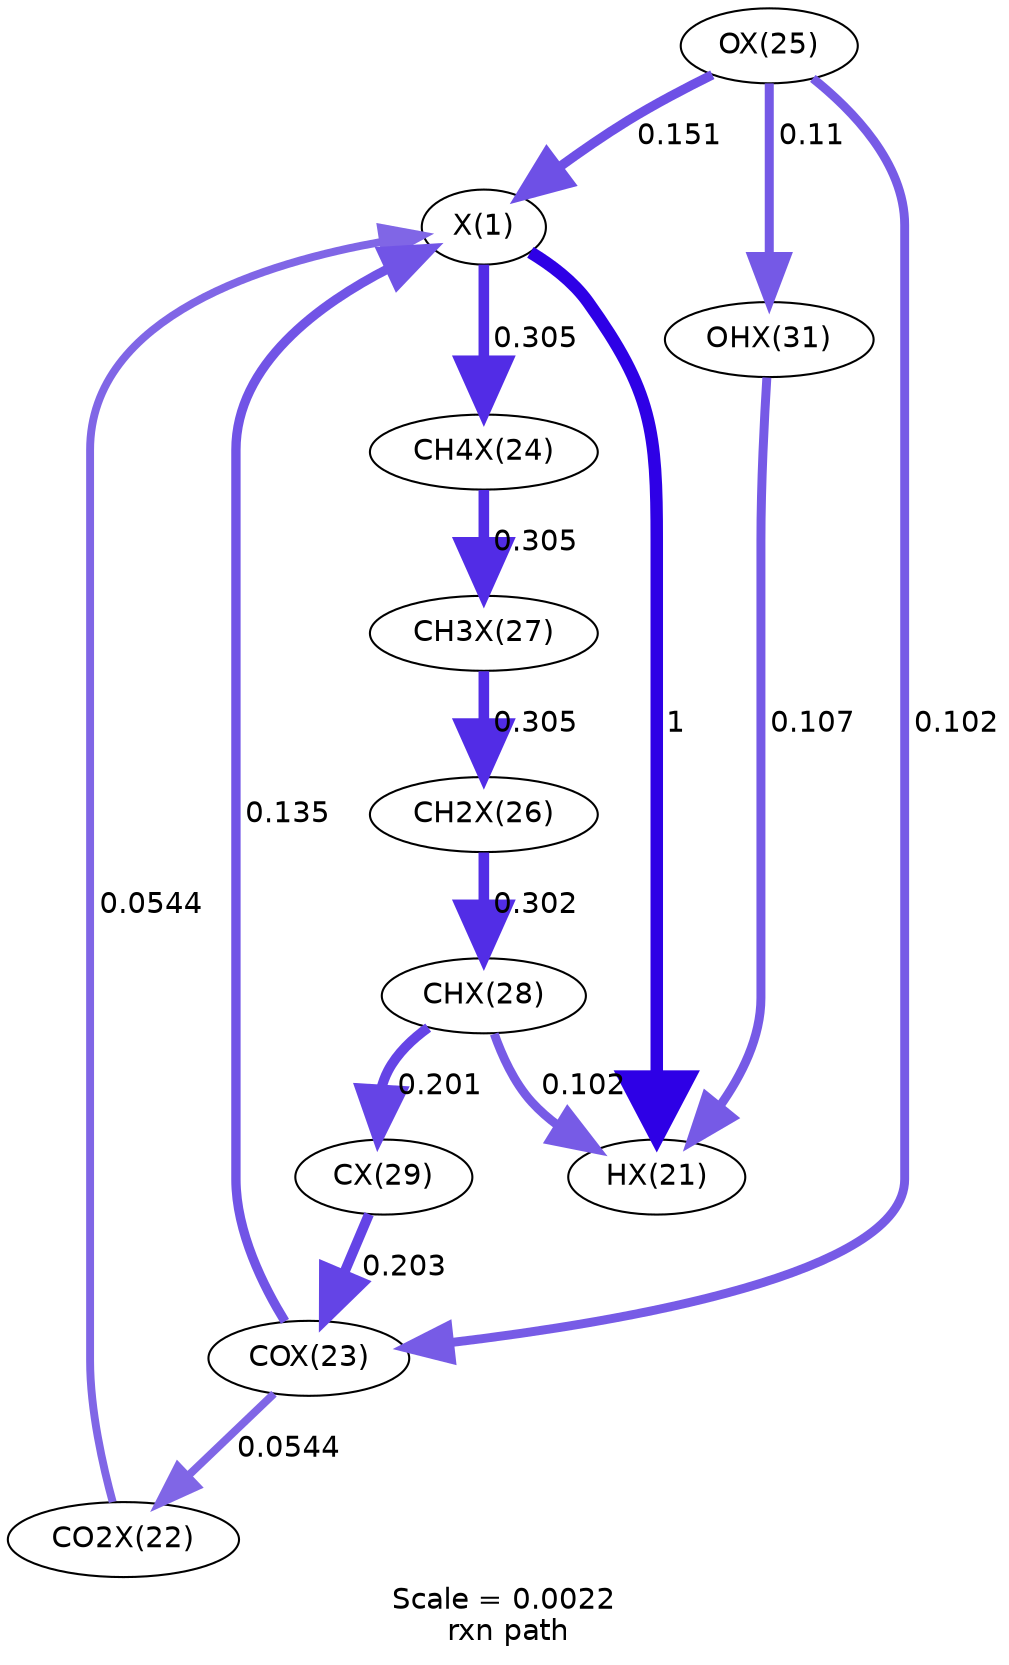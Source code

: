 digraph reaction_paths {
center=1;
s0 -> s1[fontname="Helvetica", penwidth=6, arrowsize=3, color="0.7, 1.5, 0.9"
, label=" 1"];
s2 -> s0[fontname="Helvetica", penwidth=3.8, arrowsize=1.9, color="0.7, 0.554, 0.9"
, label=" 0.0544"];
s3 -> s0[fontname="Helvetica", penwidth=4.49, arrowsize=2.24, color="0.7, 0.635, 0.9"
, label=" 0.135"];
s5 -> s0[fontname="Helvetica", penwidth=4.57, arrowsize=2.29, color="0.7, 0.651, 0.9"
, label=" 0.151"];
s0 -> s4[fontname="Helvetica", penwidth=5.1, arrowsize=2.55, color="0.7, 0.805, 0.9"
, label=" 0.305"];
s8 -> s1[fontname="Helvetica", penwidth=4.27, arrowsize=2.14, color="0.7, 0.602, 0.9"
, label=" 0.102"];
s11 -> s1[fontname="Helvetica", penwidth=4.31, arrowsize=2.16, color="0.7, 0.607, 0.9"
, label=" 0.107"];
s3 -> s2[fontname="Helvetica", penwidth=3.8, arrowsize=1.9, color="0.7, 0.554, 0.9"
, label=" 0.0544"];
s5 -> s3[fontname="Helvetica", penwidth=4.28, arrowsize=2.14, color="0.7, 0.602, 0.9"
, label=" 0.102"];
s9 -> s3[fontname="Helvetica", penwidth=4.8, arrowsize=2.4, color="0.7, 0.703, 0.9"
, label=" 0.203"];
s5 -> s11[fontname="Helvetica", penwidth=4.33, arrowsize=2.17, color="0.7, 0.61, 0.9"
, label=" 0.11"];
s7 -> s6[fontname="Helvetica", penwidth=5.1, arrowsize=2.55, color="0.7, 0.805, 0.9"
, label=" 0.305"];
s6 -> s8[fontname="Helvetica", penwidth=5.1, arrowsize=2.55, color="0.7, 0.802, 0.9"
, label=" 0.302"];
s4 -> s7[fontname="Helvetica", penwidth=5.1, arrowsize=2.55, color="0.7, 0.805, 0.9"
, label=" 0.305"];
s8 -> s9[fontname="Helvetica", penwidth=4.79, arrowsize=2.39, color="0.7, 0.701, 0.9"
, label=" 0.201"];
s0 [ fontname="Helvetica", label="X(1)"];
s1 [ fontname="Helvetica", label="HX(21)"];
s2 [ fontname="Helvetica", label="CO2X(22)"];
s3 [ fontname="Helvetica", label="COX(23)"];
s4 [ fontname="Helvetica", label="CH4X(24)"];
s5 [ fontname="Helvetica", label="OX(25)"];
s6 [ fontname="Helvetica", label="CH2X(26)"];
s7 [ fontname="Helvetica", label="CH3X(27)"];
s8 [ fontname="Helvetica", label="CHX(28)"];
s9 [ fontname="Helvetica", label="CX(29)"];
s11 [ fontname="Helvetica", label="OHX(31)"];
 label = "Scale = 0.0022\l rxn path";
 fontname = "Helvetica";
}
